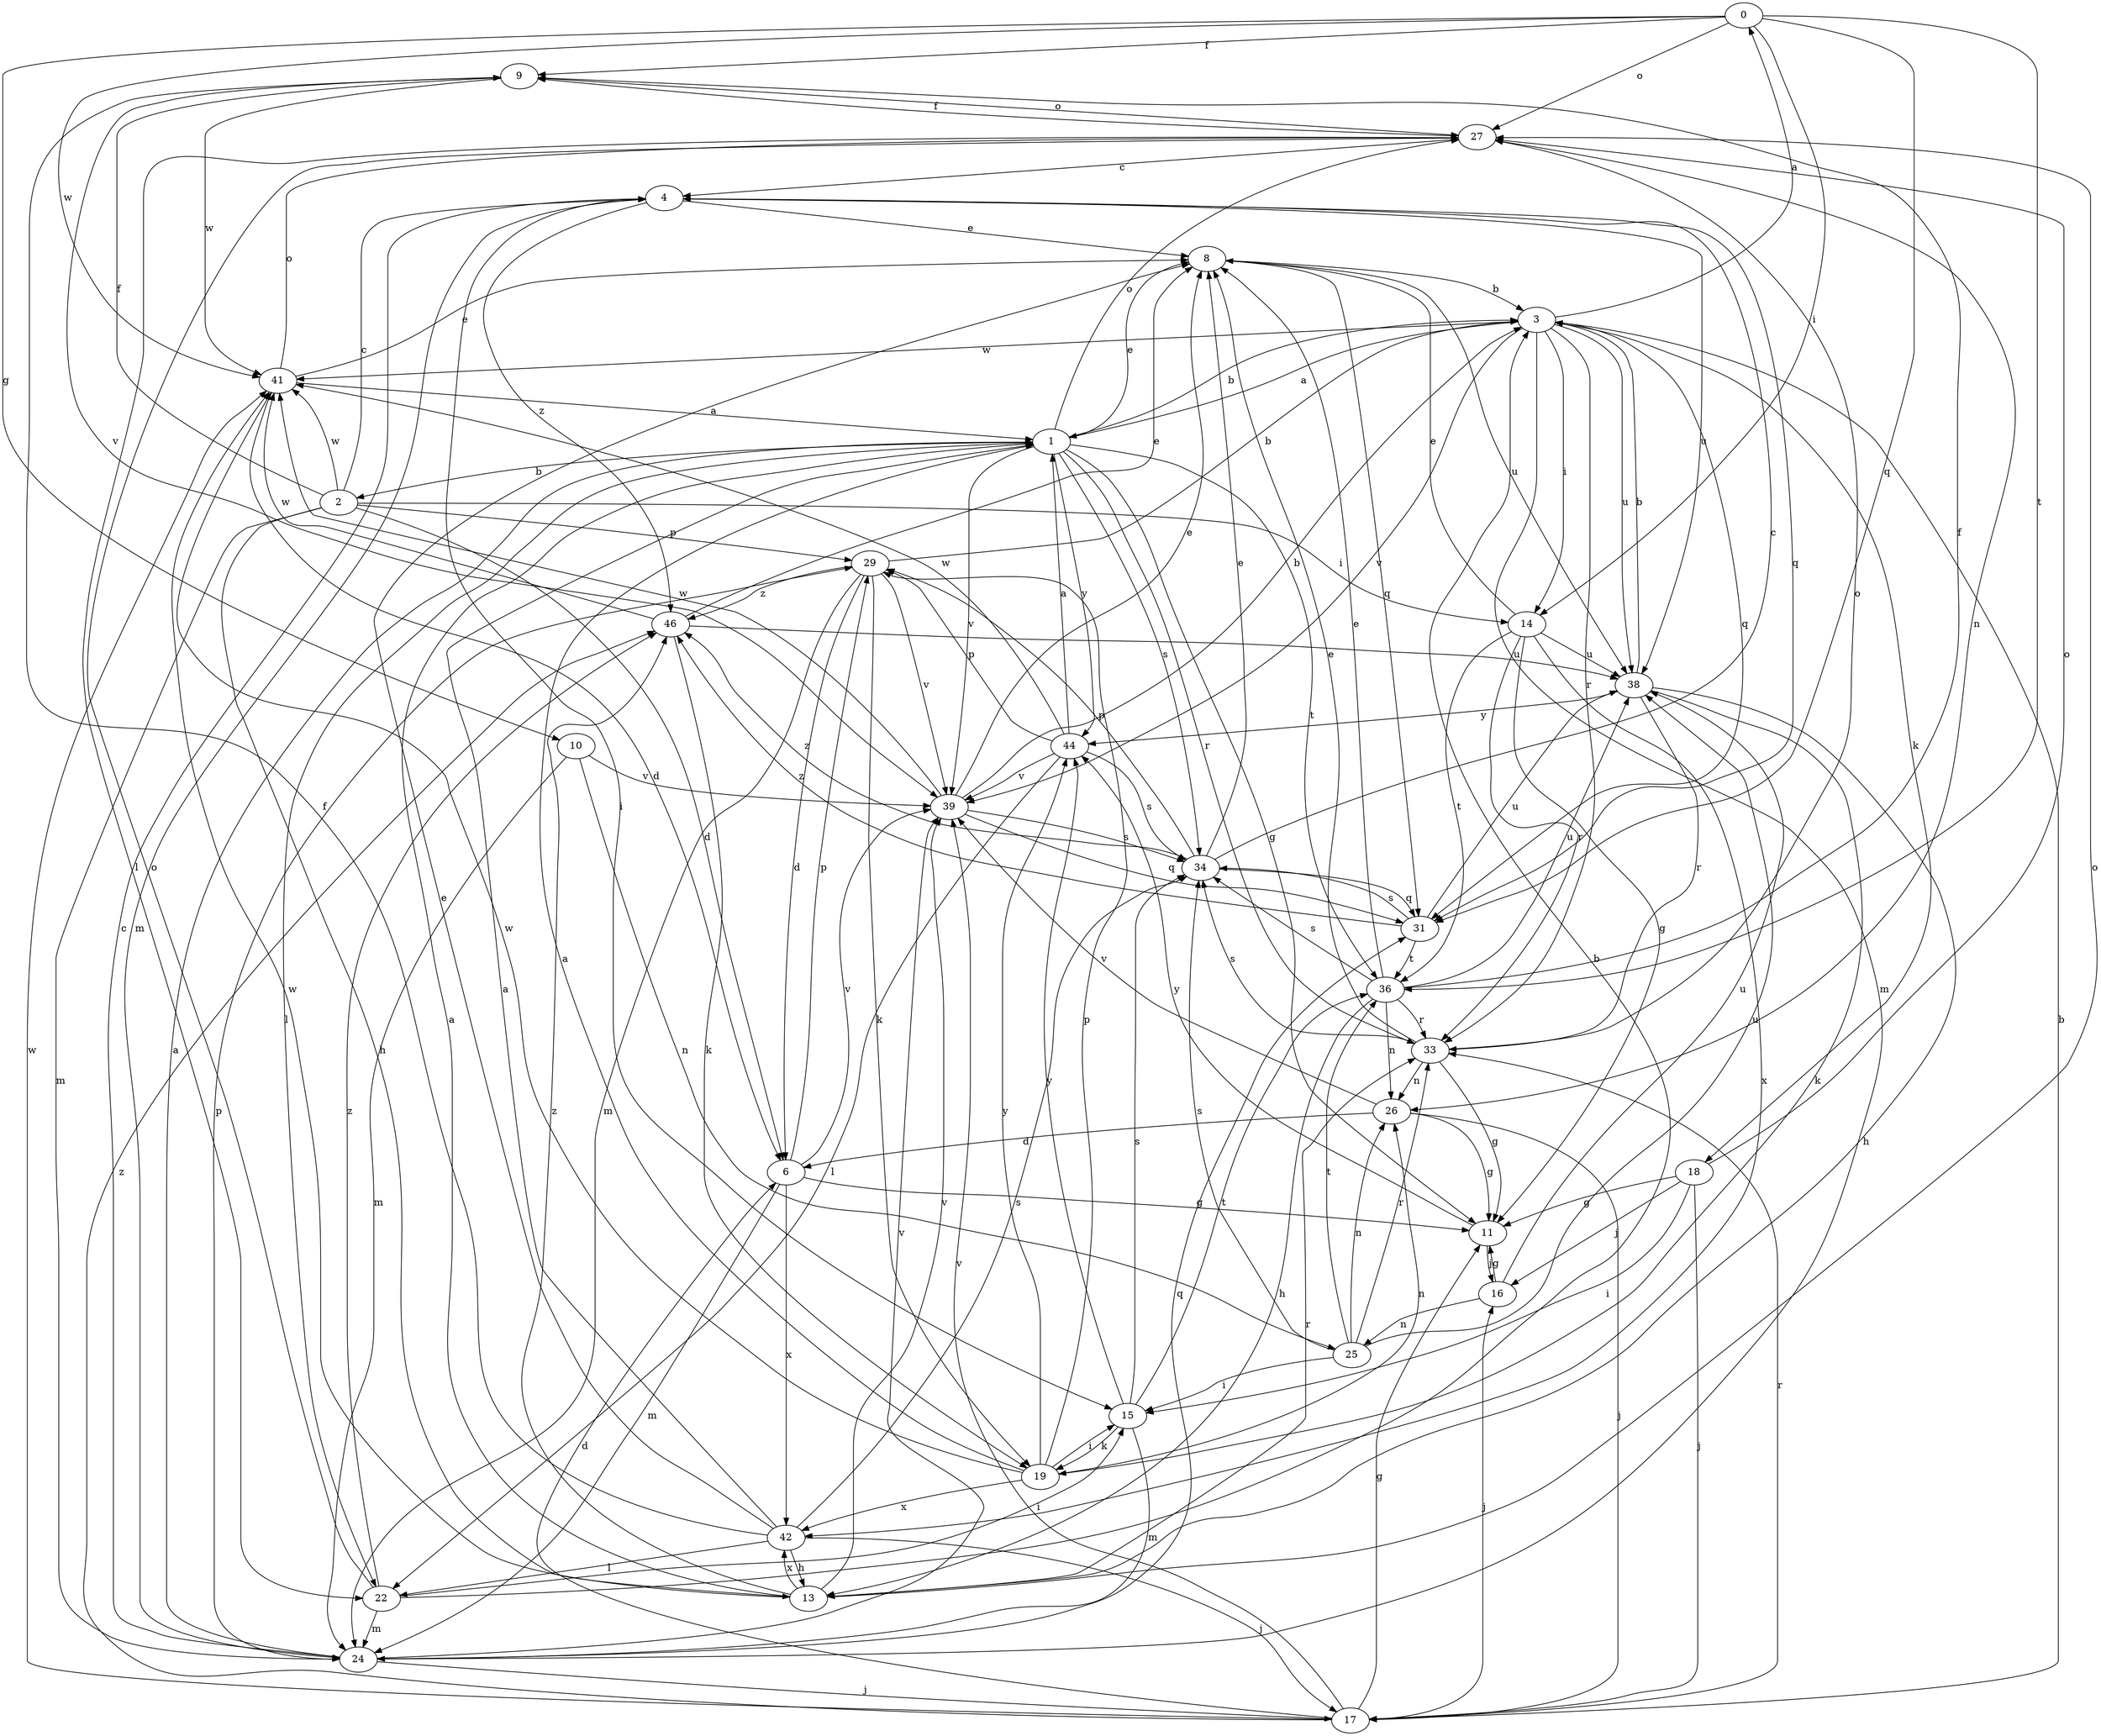strict digraph  {
0;
1;
2;
3;
4;
6;
8;
9;
10;
11;
13;
14;
15;
16;
17;
18;
19;
22;
24;
25;
26;
27;
29;
31;
33;
34;
36;
38;
39;
41;
42;
44;
46;
0 -> 9  [label=f];
0 -> 10  [label=g];
0 -> 14  [label=i];
0 -> 27  [label=o];
0 -> 31  [label=q];
0 -> 36  [label=t];
0 -> 41  [label=w];
1 -> 2  [label=b];
1 -> 3  [label=b];
1 -> 8  [label=e];
1 -> 11  [label=g];
1 -> 22  [label=l];
1 -> 27  [label=o];
1 -> 33  [label=r];
1 -> 34  [label=s];
1 -> 36  [label=t];
1 -> 39  [label=v];
1 -> 44  [label=y];
2 -> 4  [label=c];
2 -> 6  [label=d];
2 -> 9  [label=f];
2 -> 13  [label=h];
2 -> 14  [label=i];
2 -> 24  [label=m];
2 -> 29  [label=p];
2 -> 41  [label=w];
3 -> 0  [label=a];
3 -> 1  [label=a];
3 -> 14  [label=i];
3 -> 18  [label=k];
3 -> 24  [label=m];
3 -> 31  [label=q];
3 -> 33  [label=r];
3 -> 38  [label=u];
3 -> 39  [label=v];
3 -> 41  [label=w];
4 -> 8  [label=e];
4 -> 15  [label=i];
4 -> 24  [label=m];
4 -> 31  [label=q];
4 -> 38  [label=u];
4 -> 46  [label=z];
6 -> 11  [label=g];
6 -> 24  [label=m];
6 -> 29  [label=p];
6 -> 39  [label=v];
6 -> 42  [label=x];
8 -> 3  [label=b];
8 -> 31  [label=q];
8 -> 38  [label=u];
9 -> 27  [label=o];
9 -> 39  [label=v];
9 -> 41  [label=w];
10 -> 24  [label=m];
10 -> 25  [label=n];
10 -> 39  [label=v];
11 -> 16  [label=j];
11 -> 44  [label=y];
13 -> 1  [label=a];
13 -> 27  [label=o];
13 -> 33  [label=r];
13 -> 39  [label=v];
13 -> 41  [label=w];
13 -> 42  [label=x];
13 -> 46  [label=z];
14 -> 8  [label=e];
14 -> 11  [label=g];
14 -> 33  [label=r];
14 -> 36  [label=t];
14 -> 38  [label=u];
14 -> 42  [label=x];
15 -> 19  [label=k];
15 -> 24  [label=m];
15 -> 34  [label=s];
15 -> 36  [label=t];
15 -> 44  [label=y];
16 -> 11  [label=g];
16 -> 25  [label=n];
16 -> 38  [label=u];
17 -> 3  [label=b];
17 -> 6  [label=d];
17 -> 11  [label=g];
17 -> 16  [label=j];
17 -> 33  [label=r];
17 -> 39  [label=v];
17 -> 41  [label=w];
17 -> 46  [label=z];
18 -> 11  [label=g];
18 -> 15  [label=i];
18 -> 16  [label=j];
18 -> 17  [label=j];
18 -> 27  [label=o];
19 -> 1  [label=a];
19 -> 15  [label=i];
19 -> 26  [label=n];
19 -> 29  [label=p];
19 -> 41  [label=w];
19 -> 42  [label=x];
19 -> 44  [label=y];
22 -> 3  [label=b];
22 -> 15  [label=i];
22 -> 24  [label=m];
22 -> 27  [label=o];
22 -> 46  [label=z];
24 -> 1  [label=a];
24 -> 4  [label=c];
24 -> 17  [label=j];
24 -> 29  [label=p];
24 -> 31  [label=q];
24 -> 39  [label=v];
25 -> 15  [label=i];
25 -> 26  [label=n];
25 -> 33  [label=r];
25 -> 34  [label=s];
25 -> 36  [label=t];
25 -> 38  [label=u];
26 -> 6  [label=d];
26 -> 11  [label=g];
26 -> 17  [label=j];
26 -> 39  [label=v];
27 -> 4  [label=c];
27 -> 9  [label=f];
27 -> 22  [label=l];
27 -> 26  [label=n];
29 -> 3  [label=b];
29 -> 6  [label=d];
29 -> 19  [label=k];
29 -> 24  [label=m];
29 -> 39  [label=v];
29 -> 46  [label=z];
31 -> 34  [label=s];
31 -> 36  [label=t];
31 -> 38  [label=u];
31 -> 46  [label=z];
33 -> 8  [label=e];
33 -> 11  [label=g];
33 -> 26  [label=n];
33 -> 27  [label=o];
33 -> 34  [label=s];
34 -> 4  [label=c];
34 -> 8  [label=e];
34 -> 29  [label=p];
34 -> 31  [label=q];
34 -> 46  [label=z];
36 -> 8  [label=e];
36 -> 9  [label=f];
36 -> 13  [label=h];
36 -> 26  [label=n];
36 -> 33  [label=r];
36 -> 34  [label=s];
36 -> 38  [label=u];
38 -> 3  [label=b];
38 -> 13  [label=h];
38 -> 19  [label=k];
38 -> 33  [label=r];
38 -> 44  [label=y];
39 -> 3  [label=b];
39 -> 8  [label=e];
39 -> 31  [label=q];
39 -> 34  [label=s];
39 -> 41  [label=w];
41 -> 1  [label=a];
41 -> 6  [label=d];
41 -> 8  [label=e];
41 -> 27  [label=o];
42 -> 1  [label=a];
42 -> 8  [label=e];
42 -> 9  [label=f];
42 -> 13  [label=h];
42 -> 17  [label=j];
42 -> 22  [label=l];
42 -> 34  [label=s];
44 -> 1  [label=a];
44 -> 22  [label=l];
44 -> 29  [label=p];
44 -> 34  [label=s];
44 -> 39  [label=v];
44 -> 41  [label=w];
46 -> 8  [label=e];
46 -> 19  [label=k];
46 -> 38  [label=u];
46 -> 41  [label=w];
}
